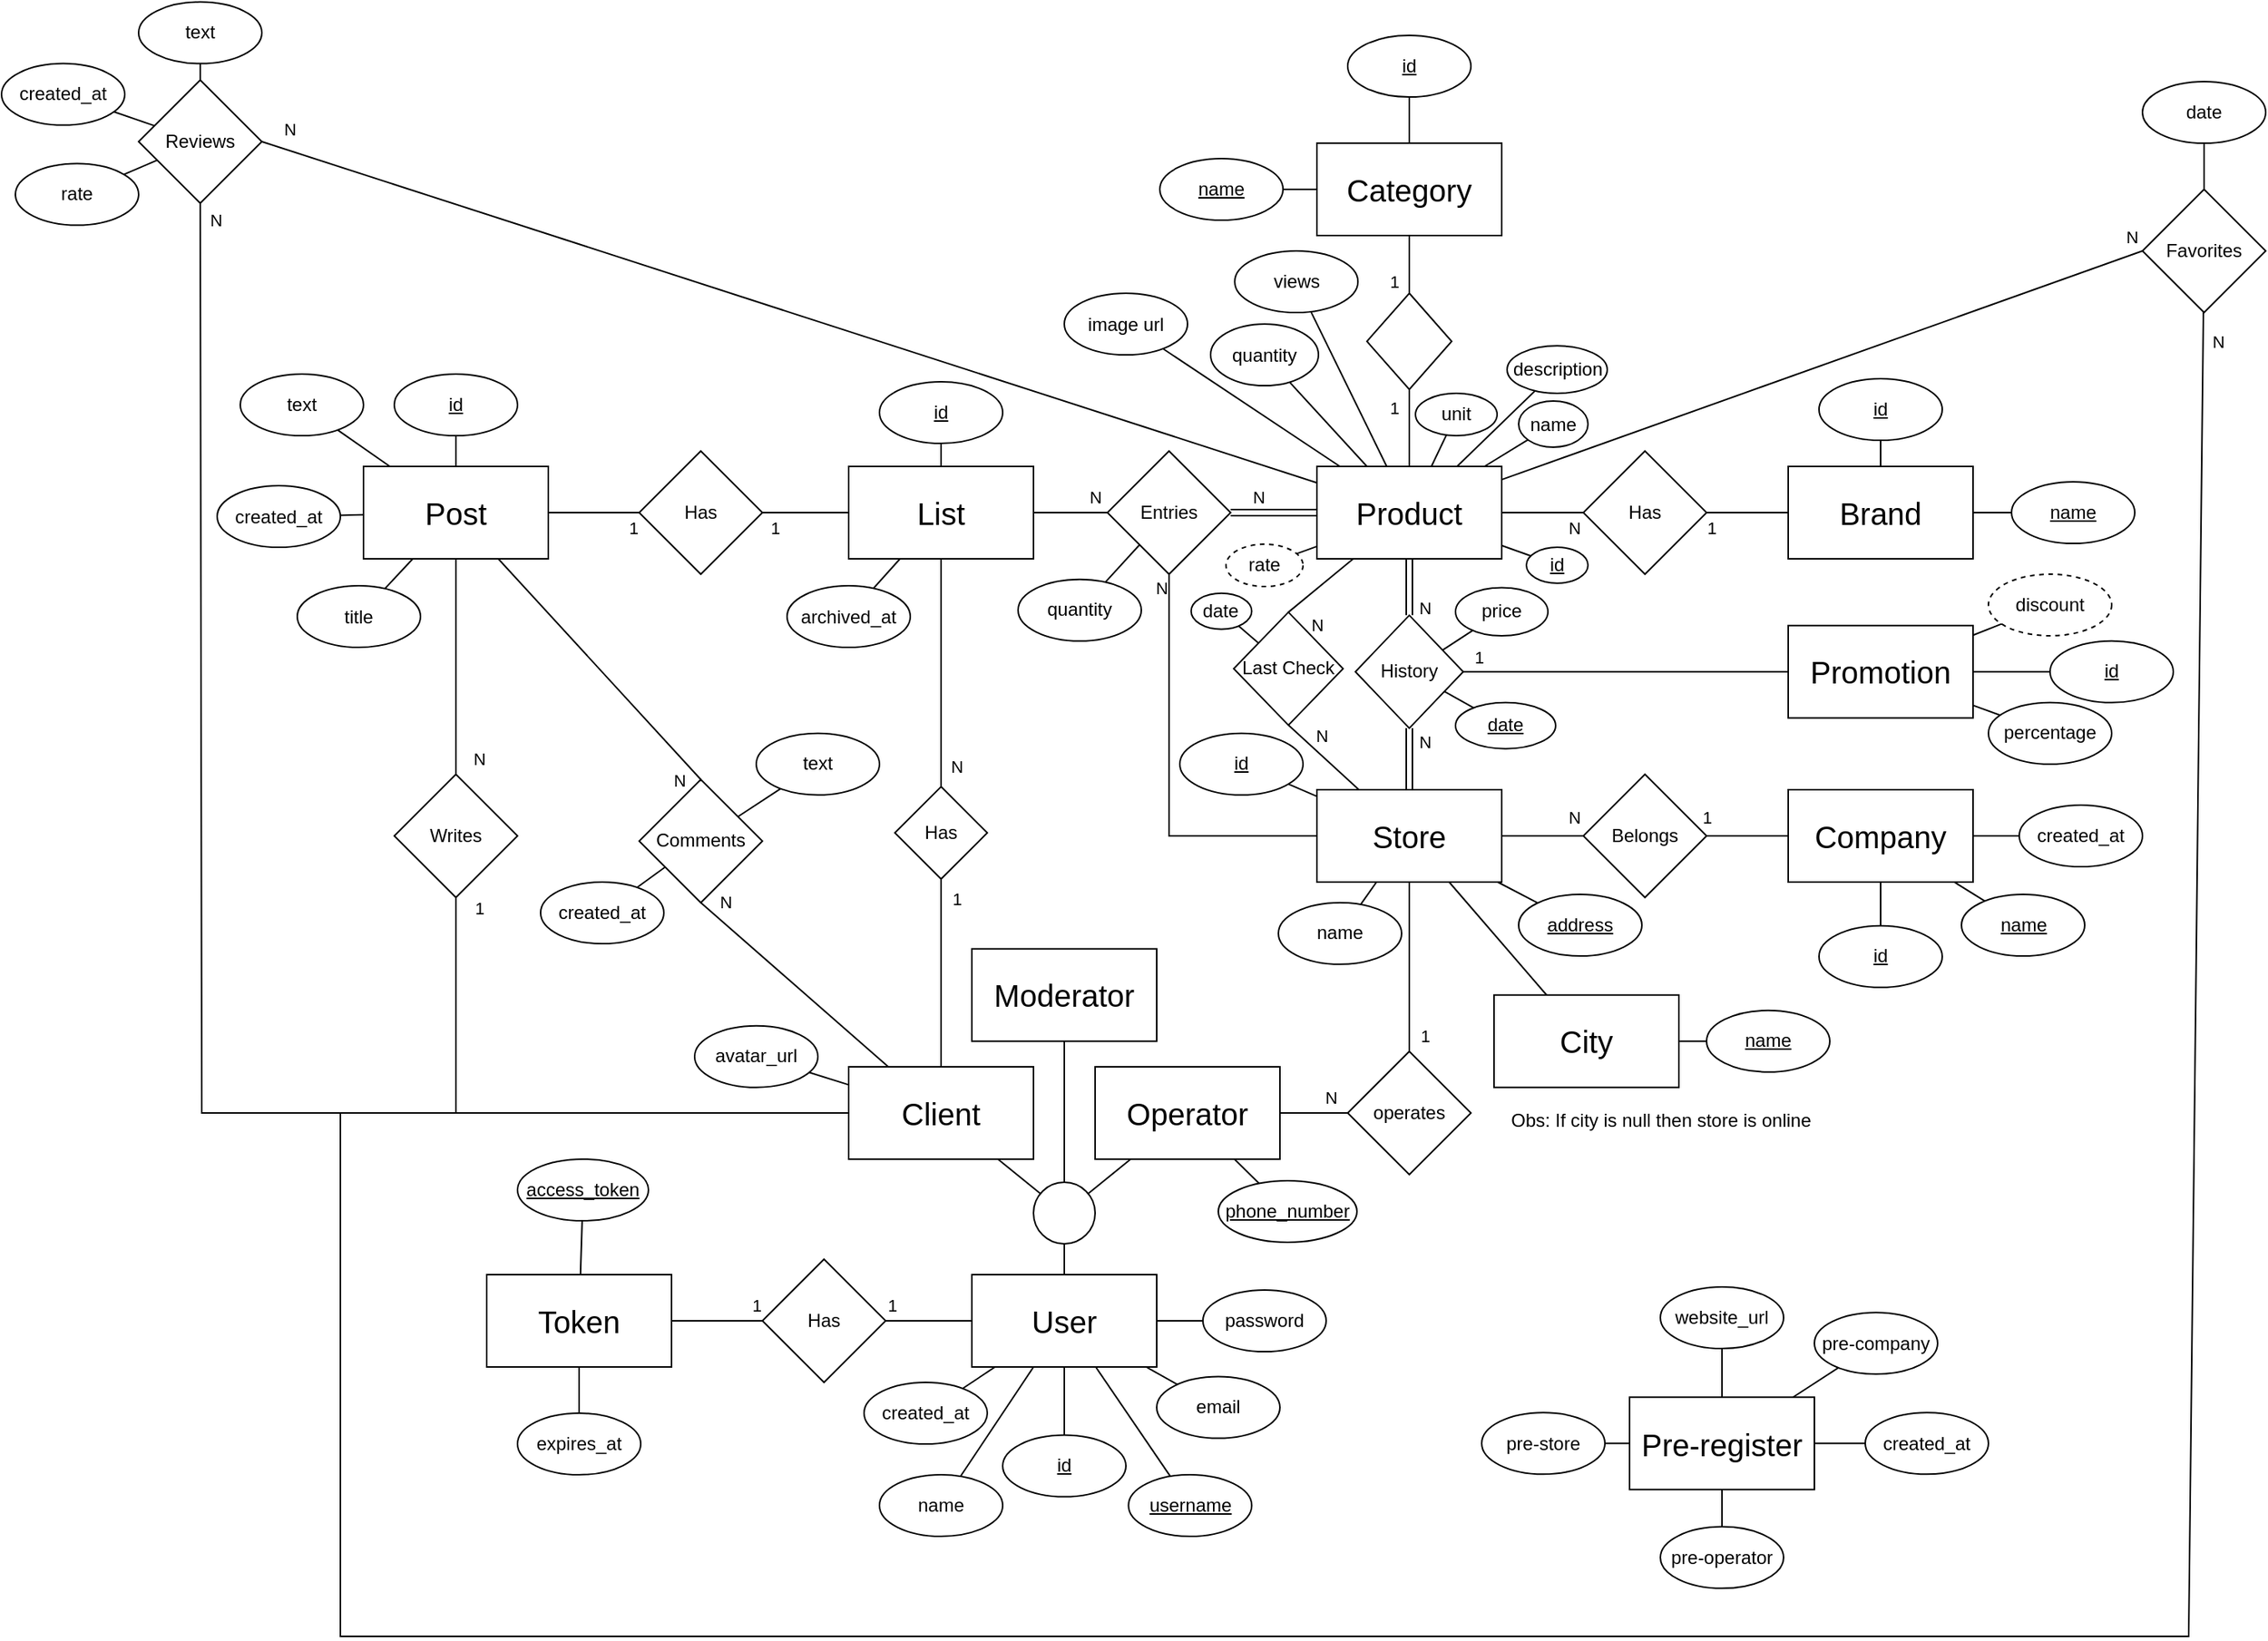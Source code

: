 <mxfile version="24.0.8" type="device">
  <diagram name="Página-1" id="526TE-2jP5vTqQstKqOC">
    <mxGraphModel dx="1877" dy="522" grid="1" gridSize="10" guides="1" tooltips="1" connect="1" arrows="1" fold="1" page="1" pageScale="1" pageWidth="827" pageHeight="1169" math="0" shadow="0">
      <root>
        <mxCell id="0" />
        <mxCell id="1" parent="0" />
        <mxCell id="-fhKCmuMDrOjXcrdq4xB-1" value="&lt;font style=&quot;font-size: 20px;&quot;&gt;Product&lt;/font&gt;" style="rounded=0;whiteSpace=wrap;html=1;" parent="1" vertex="1">
          <mxGeometry x="654" y="440" width="120" height="60" as="geometry" />
        </mxCell>
        <mxCell id="-fhKCmuMDrOjXcrdq4xB-2" value="&lt;u&gt;id&lt;/u&gt;" style="ellipse;whiteSpace=wrap;html=1;" parent="1" vertex="1">
          <mxGeometry x="790" y="492.52" width="40" height="23.31" as="geometry" />
        </mxCell>
        <mxCell id="-fhKCmuMDrOjXcrdq4xB-3" value="" style="endArrow=none;html=1;rounded=0;" parent="1" source="-fhKCmuMDrOjXcrdq4xB-1" target="-fhKCmuMDrOjXcrdq4xB-2" edge="1">
          <mxGeometry width="50" height="50" relative="1" as="geometry">
            <mxPoint x="747" y="490" as="sourcePoint" />
            <mxPoint x="797" y="440" as="targetPoint" />
          </mxGeometry>
        </mxCell>
        <mxCell id="-fhKCmuMDrOjXcrdq4xB-12" value="&lt;span style=&quot;font-size: 20px;&quot;&gt;Client&lt;/span&gt;" style="rounded=0;whiteSpace=wrap;html=1;" parent="1" vertex="1">
          <mxGeometry x="350" y="830" width="120" height="60" as="geometry" />
        </mxCell>
        <mxCell id="-fhKCmuMDrOjXcrdq4xB-13" value="&lt;u&gt;id&lt;/u&gt;" style="ellipse;whiteSpace=wrap;html=1;" parent="1" vertex="1">
          <mxGeometry x="450" y="1069.29" width="80" height="40" as="geometry" />
        </mxCell>
        <mxCell id="-fhKCmuMDrOjXcrdq4xB-14" value="" style="endArrow=none;html=1;rounded=0;" parent="1" source="-fhKCmuMDrOjXcrdq4xB-13" target="jjcyhBxNHtoWeeFB3hzC-1" edge="1">
          <mxGeometry width="50" height="50" relative="1" as="geometry">
            <mxPoint x="450" y="703.27" as="sourcePoint" />
            <mxPoint x="458.297" y="1143.27" as="targetPoint" />
          </mxGeometry>
        </mxCell>
        <mxCell id="-fhKCmuMDrOjXcrdq4xB-15" value="name" style="ellipse;whiteSpace=wrap;html=1;fontStyle=0" parent="1" vertex="1">
          <mxGeometry x="370" y="1095.0" width="80" height="40" as="geometry" />
        </mxCell>
        <mxCell id="-fhKCmuMDrOjXcrdq4xB-16" value="" style="endArrow=none;html=1;rounded=0;" parent="1" source="-fhKCmuMDrOjXcrdq4xB-15" target="jjcyhBxNHtoWeeFB3hzC-1" edge="1">
          <mxGeometry width="50" height="50" relative="1" as="geometry">
            <mxPoint x="149" y="916.36" as="sourcePoint" />
            <mxPoint x="280" y="1203.633" as="targetPoint" />
          </mxGeometry>
        </mxCell>
        <mxCell id="-fhKCmuMDrOjXcrdq4xB-17" value="password" style="ellipse;whiteSpace=wrap;html=1;" parent="1" vertex="1">
          <mxGeometry x="580" y="975" width="80" height="40" as="geometry" />
        </mxCell>
        <mxCell id="-fhKCmuMDrOjXcrdq4xB-18" value="" style="endArrow=none;html=1;rounded=0;" parent="1" source="-fhKCmuMDrOjXcrdq4xB-17" target="jjcyhBxNHtoWeeFB3hzC-1" edge="1">
          <mxGeometry width="50" height="50" relative="1" as="geometry">
            <mxPoint x="418" y="911" as="sourcePoint" />
            <mxPoint x="355" y="1086" as="targetPoint" />
          </mxGeometry>
        </mxCell>
        <mxCell id="-fhKCmuMDrOjXcrdq4xB-19" value="email" style="ellipse;whiteSpace=wrap;html=1;" parent="1" vertex="1">
          <mxGeometry x="550" y="1031.29" width="80" height="40" as="geometry" />
        </mxCell>
        <mxCell id="-fhKCmuMDrOjXcrdq4xB-20" value="" style="endArrow=none;html=1;rounded=0;" parent="1" source="jjcyhBxNHtoWeeFB3hzC-1" target="-fhKCmuMDrOjXcrdq4xB-19" edge="1">
          <mxGeometry width="50" height="50" relative="1" as="geometry">
            <mxPoint x="500" y="1145.997" as="sourcePoint" />
            <mxPoint x="520.402" y="1136.723" as="targetPoint" />
          </mxGeometry>
        </mxCell>
        <mxCell id="-fhKCmuMDrOjXcrdq4xB-21" value="" style="endArrow=none;html=1;rounded=0;" parent="1" source="-fhKCmuMDrOjXcrdq4xB-23" target="-fhKCmuMDrOjXcrdq4xB-12" edge="1">
          <mxGeometry width="50" height="50" relative="1" as="geometry">
            <mxPoint x="483.67" y="835" as="sourcePoint" />
            <mxPoint x="407.003" y="1135" as="targetPoint" />
          </mxGeometry>
        </mxCell>
        <mxCell id="-fhKCmuMDrOjXcrdq4xB-23" value="avatar_url" style="ellipse;whiteSpace=wrap;html=1;" parent="1" vertex="1">
          <mxGeometry x="250" y="803.37" width="80" height="40" as="geometry" />
        </mxCell>
        <mxCell id="-fhKCmuMDrOjXcrdq4xB-24" value="&lt;span style=&quot;font-size: 20px;&quot;&gt;List&lt;/span&gt;" style="rounded=0;whiteSpace=wrap;html=1;" parent="1" vertex="1">
          <mxGeometry x="350" y="440" width="120" height="60" as="geometry" />
        </mxCell>
        <mxCell id="-fhKCmuMDrOjXcrdq4xB-25" value="History" style="rhombus;whiteSpace=wrap;html=1;shadow=0;strokeColor=default;gradientColor=none;fillColor=default;fillStyle=auto;" parent="1" vertex="1">
          <mxGeometry x="679" y="536.68" width="70" height="73.37" as="geometry" />
        </mxCell>
        <mxCell id="-fhKCmuMDrOjXcrdq4xB-26" value="" style="endArrow=none;html=1;rounded=0;exitX=0.5;exitY=1;exitDx=0;exitDy=0;entryX=0.5;entryY=0;entryDx=0;entryDy=0;shape=link;" parent="1" source="-fhKCmuMDrOjXcrdq4xB-1" target="-fhKCmuMDrOjXcrdq4xB-25" edge="1">
          <mxGeometry width="50" height="50" relative="1" as="geometry">
            <mxPoint x="660" y="673.37" as="sourcePoint" />
            <mxPoint x="740" y="763.37" as="targetPoint" />
          </mxGeometry>
        </mxCell>
        <mxCell id="-fhKCmuMDrOjXcrdq4xB-29" value="N" style="edgeLabel;html=1;align=center;verticalAlign=middle;resizable=0;points=[];" parent="-fhKCmuMDrOjXcrdq4xB-26" vertex="1" connectable="0">
          <mxGeometry x="-0.317" y="-3" relative="1" as="geometry">
            <mxPoint x="13" y="19" as="offset" />
          </mxGeometry>
        </mxCell>
        <mxCell id="-fhKCmuMDrOjXcrdq4xB-32" value="1" style="endArrow=none;html=1;rounded=0;entryX=0.5;entryY=1;entryDx=0;entryDy=0;" parent="1" source="-fhKCmuMDrOjXcrdq4xB-12" target="-fhKCmuMDrOjXcrdq4xB-75" edge="1">
          <mxGeometry x="0.786" y="-10" width="50" height="50" relative="1" as="geometry">
            <mxPoint x="410" y="830" as="sourcePoint" />
            <mxPoint x="410" y="718.02" as="targetPoint" />
            <mxPoint as="offset" />
          </mxGeometry>
        </mxCell>
        <mxCell id="-fhKCmuMDrOjXcrdq4xB-34" value="" style="endArrow=none;html=1;rounded=0;strokeColor=default;exitX=0.5;exitY=0;exitDx=0;exitDy=0;entryX=0.5;entryY=1;entryDx=0;entryDy=0;" parent="1" source="-fhKCmuMDrOjXcrdq4xB-75" target="-fhKCmuMDrOjXcrdq4xB-24" edge="1">
          <mxGeometry width="50" height="50" relative="1" as="geometry">
            <mxPoint x="410" y="638.02" as="sourcePoint" />
            <mxPoint x="483" y="566.36" as="targetPoint" />
          </mxGeometry>
        </mxCell>
        <mxCell id="-fhKCmuMDrOjXcrdq4xB-35" value="N" style="edgeLabel;html=1;align=center;verticalAlign=middle;resizable=0;points=[];" parent="-fhKCmuMDrOjXcrdq4xB-34" vertex="1" connectable="0">
          <mxGeometry x="-0.017" y="-1" relative="1" as="geometry">
            <mxPoint x="9" y="60" as="offset" />
          </mxGeometry>
        </mxCell>
        <mxCell id="-fhKCmuMDrOjXcrdq4xB-36" value="Entries" style="rhombus;whiteSpace=wrap;html=1;" parent="1" vertex="1">
          <mxGeometry x="518" y="430" width="80" height="80" as="geometry" />
        </mxCell>
        <mxCell id="-fhKCmuMDrOjXcrdq4xB-41" value="" style="endArrow=none;html=1;rounded=0;shape=link;" parent="1" source="-fhKCmuMDrOjXcrdq4xB-1" target="-fhKCmuMDrOjXcrdq4xB-36" edge="1">
          <mxGeometry width="50" height="50" relative="1" as="geometry">
            <mxPoint x="480" y="250" as="sourcePoint" />
            <mxPoint x="520" y="250" as="targetPoint" />
          </mxGeometry>
        </mxCell>
        <mxCell id="-fhKCmuMDrOjXcrdq4xB-42" value="N" style="edgeLabel;html=1;align=center;verticalAlign=middle;resizable=0;points=[];" parent="-fhKCmuMDrOjXcrdq4xB-41" vertex="1" connectable="0">
          <mxGeometry x="-0.317" y="-3" relative="1" as="geometry">
            <mxPoint x="-19" y="-7" as="offset" />
          </mxGeometry>
        </mxCell>
        <mxCell id="-fhKCmuMDrOjXcrdq4xB-43" value="" style="endArrow=none;html=1;rounded=0;exitX=1;exitY=0.5;exitDx=0;exitDy=0;" parent="1" source="-fhKCmuMDrOjXcrdq4xB-24" target="-fhKCmuMDrOjXcrdq4xB-36" edge="1">
          <mxGeometry width="50" height="50" relative="1" as="geometry">
            <mxPoint x="410" y="440" as="sourcePoint" />
            <mxPoint x="420" y="330" as="targetPoint" />
          </mxGeometry>
        </mxCell>
        <mxCell id="-fhKCmuMDrOjXcrdq4xB-44" value="N" style="edgeLabel;html=1;align=center;verticalAlign=middle;resizable=0;points=[];" parent="-fhKCmuMDrOjXcrdq4xB-43" vertex="1" connectable="0">
          <mxGeometry x="-0.317" y="-3" relative="1" as="geometry">
            <mxPoint x="23" y="-13" as="offset" />
          </mxGeometry>
        </mxCell>
        <mxCell id="-fhKCmuMDrOjXcrdq4xB-47" value="&lt;font style=&quot;font-size: 20px;&quot;&gt;Store&lt;/font&gt;" style="rounded=0;whiteSpace=wrap;html=1;" parent="1" vertex="1">
          <mxGeometry x="654" y="650" width="120" height="60" as="geometry" />
        </mxCell>
        <mxCell id="-fhKCmuMDrOjXcrdq4xB-48" value="" style="endArrow=none;html=1;rounded=0;shape=link;entryX=0.5;entryY=1;entryDx=0;entryDy=0;exitX=0.5;exitY=0;exitDx=0;exitDy=0;" parent="1" source="-fhKCmuMDrOjXcrdq4xB-47" target="-fhKCmuMDrOjXcrdq4xB-25" edge="1">
          <mxGeometry width="50" height="50" relative="1" as="geometry">
            <mxPoint x="820" y="673.37" as="sourcePoint" />
            <mxPoint x="790" y="723.37" as="targetPoint" />
          </mxGeometry>
        </mxCell>
        <mxCell id="-fhKCmuMDrOjXcrdq4xB-49" value="N" style="edgeLabel;html=1;align=center;verticalAlign=middle;resizable=0;points=[];" parent="-fhKCmuMDrOjXcrdq4xB-48" vertex="1" connectable="0">
          <mxGeometry x="-0.017" y="-1" relative="1" as="geometry">
            <mxPoint x="9" y="-12" as="offset" />
          </mxGeometry>
        </mxCell>
        <mxCell id="-fhKCmuMDrOjXcrdq4xB-50" value="" style="endArrow=none;html=1;rounded=0;" parent="1" source="YiIuWlqVmYQCmq5VNe0C-8" target="-fhKCmuMDrOjXcrdq4xB-47" edge="1">
          <mxGeometry width="50" height="50" relative="1" as="geometry">
            <mxPoint x="619.994" y="678.377" as="sourcePoint" />
            <mxPoint x="670" y="743.37" as="targetPoint" />
          </mxGeometry>
        </mxCell>
        <mxCell id="-fhKCmuMDrOjXcrdq4xB-60" value="&lt;u&gt;id&lt;/u&gt;" style="ellipse;whiteSpace=wrap;html=1;" parent="1" vertex="1">
          <mxGeometry x="370" y="385" width="80" height="40" as="geometry" />
        </mxCell>
        <mxCell id="-fhKCmuMDrOjXcrdq4xB-61" value="" style="endArrow=none;html=1;rounded=0;" parent="1" source="-fhKCmuMDrOjXcrdq4xB-60" target="-fhKCmuMDrOjXcrdq4xB-24" edge="1">
          <mxGeometry width="50" height="50" relative="1" as="geometry">
            <mxPoint x="209" y="533" as="sourcePoint" />
            <mxPoint x="181" y="510" as="targetPoint" />
          </mxGeometry>
        </mxCell>
        <mxCell id="-fhKCmuMDrOjXcrdq4xB-75" value="Has" style="rhombus;whiteSpace=wrap;html=1;" parent="1" vertex="1">
          <mxGeometry x="380" y="648.02" width="60" height="60" as="geometry" />
        </mxCell>
        <mxCell id="-fhKCmuMDrOjXcrdq4xB-77" value="&lt;u&gt;date&lt;/u&gt;" style="ellipse;whiteSpace=wrap;html=1;" parent="1" vertex="1">
          <mxGeometry x="744" y="593.37" width="65" height="30" as="geometry" />
        </mxCell>
        <mxCell id="-fhKCmuMDrOjXcrdq4xB-78" value="" style="endArrow=none;html=1;rounded=0;" parent="1" source="-fhKCmuMDrOjXcrdq4xB-77" target="-fhKCmuMDrOjXcrdq4xB-25" edge="1">
          <mxGeometry width="50" height="50" relative="1" as="geometry">
            <mxPoint x="720" y="543.37" as="sourcePoint" />
            <mxPoint x="727" y="583.37" as="targetPoint" />
          </mxGeometry>
        </mxCell>
        <mxCell id="-fhKCmuMDrOjXcrdq4xB-79" value="" style="endArrow=none;html=1;rounded=0;" parent="1" source="-fhKCmuMDrOjXcrdq4xB-80" target="-fhKCmuMDrOjXcrdq4xB-25" edge="1">
          <mxGeometry width="50" height="50" relative="1" as="geometry">
            <mxPoint x="550" y="877.37" as="sourcePoint" />
            <mxPoint x="744" y="743.37" as="targetPoint" />
          </mxGeometry>
        </mxCell>
        <mxCell id="-fhKCmuMDrOjXcrdq4xB-80" value="price" style="ellipse;whiteSpace=wrap;html=1;" parent="1" vertex="1">
          <mxGeometry x="744" y="518.74" width="60" height="31.26" as="geometry" />
        </mxCell>
        <mxCell id="pdK5dS0LOdlDphh9CW6W-5" value="&lt;span&gt;username&lt;/span&gt;" style="ellipse;whiteSpace=wrap;html=1;fontStyle=4" parent="1" vertex="1">
          <mxGeometry x="531.68" y="1095" width="80" height="40" as="geometry" />
        </mxCell>
        <mxCell id="pdK5dS0LOdlDphh9CW6W-6" value="" style="endArrow=none;html=1;rounded=0;" parent="1" source="pdK5dS0LOdlDphh9CW6W-5" target="jjcyhBxNHtoWeeFB3hzC-1" edge="1">
          <mxGeometry width="50" height="50" relative="1" as="geometry">
            <mxPoint x="463" y="732.36" as="sourcePoint" />
            <mxPoint x="270" y="1106" as="targetPoint" />
          </mxGeometry>
        </mxCell>
        <mxCell id="pdK5dS0LOdlDphh9CW6W-9" value="description" style="ellipse;whiteSpace=wrap;html=1;" parent="1" vertex="1">
          <mxGeometry x="777.5" y="361.65" width="65" height="30.85" as="geometry" />
        </mxCell>
        <mxCell id="pdK5dS0LOdlDphh9CW6W-10" value="" style="endArrow=none;html=1;rounded=0;" parent="1" source="pdK5dS0LOdlDphh9CW6W-9" target="-fhKCmuMDrOjXcrdq4xB-1" edge="1">
          <mxGeometry width="50" height="50" relative="1" as="geometry">
            <mxPoint x="787" y="450" as="sourcePoint" />
            <mxPoint x="787" y="410" as="targetPoint" />
          </mxGeometry>
        </mxCell>
        <mxCell id="pdK5dS0LOdlDphh9CW6W-15" value="unit" style="ellipse;whiteSpace=wrap;html=1;" parent="1" vertex="1">
          <mxGeometry x="718" y="392.5" width="53" height="27.5" as="geometry" />
        </mxCell>
        <mxCell id="pdK5dS0LOdlDphh9CW6W-16" value="" style="endArrow=none;html=1;rounded=0;" parent="1" source="-fhKCmuMDrOjXcrdq4xB-1" target="pdK5dS0LOdlDphh9CW6W-15" edge="1">
          <mxGeometry width="50" height="50" relative="1" as="geometry">
            <mxPoint x="787" y="450" as="sourcePoint" />
            <mxPoint x="787" y="410" as="targetPoint" />
          </mxGeometry>
        </mxCell>
        <mxCell id="pdK5dS0LOdlDphh9CW6W-17" value="image url" style="ellipse;whiteSpace=wrap;html=1;" parent="1" vertex="1">
          <mxGeometry x="490" y="327.5" width="80" height="40" as="geometry" />
        </mxCell>
        <mxCell id="pdK5dS0LOdlDphh9CW6W-18" value="" style="endArrow=none;html=1;rounded=0;" parent="1" source="-fhKCmuMDrOjXcrdq4xB-1" target="pdK5dS0LOdlDphh9CW6W-17" edge="1">
          <mxGeometry width="50" height="50" relative="1" as="geometry">
            <mxPoint x="757" y="450" as="sourcePoint" />
            <mxPoint x="725" y="418" as="targetPoint" />
          </mxGeometry>
        </mxCell>
        <mxCell id="pdK5dS0LOdlDphh9CW6W-19" value="Has" style="rhombus;whiteSpace=wrap;html=1;" parent="1" vertex="1">
          <mxGeometry x="294" y="955" width="80" height="80" as="geometry" />
        </mxCell>
        <mxCell id="pdK5dS0LOdlDphh9CW6W-20" value="" style="endArrow=none;html=1;rounded=0;" parent="1" source="pdK5dS0LOdlDphh9CW6W-19" target="jjcyhBxNHtoWeeFB3hzC-1" edge="1">
          <mxGeometry width="50" height="50" relative="1" as="geometry">
            <mxPoint x="684" y="765" as="sourcePoint" />
            <mxPoint x="420" y="995" as="targetPoint" />
          </mxGeometry>
        </mxCell>
        <mxCell id="pdK5dS0LOdlDphh9CW6W-21" value="1" style="edgeLabel;html=1;align=center;verticalAlign=middle;resizable=0;points=[];" parent="pdK5dS0LOdlDphh9CW6W-20" vertex="1" connectable="0">
          <mxGeometry x="-0.317" y="-3" relative="1" as="geometry">
            <mxPoint x="-15" y="-13" as="offset" />
          </mxGeometry>
        </mxCell>
        <mxCell id="pdK5dS0LOdlDphh9CW6W-22" value="" style="endArrow=none;html=1;rounded=0;" parent="1" source="pdK5dS0LOdlDphh9CW6W-24" target="pdK5dS0LOdlDphh9CW6W-19" edge="1">
          <mxGeometry width="50" height="50" relative="1" as="geometry">
            <mxPoint x="294" y="255" as="sourcePoint" />
            <mxPoint x="304" y="405" as="targetPoint" />
          </mxGeometry>
        </mxCell>
        <mxCell id="pdK5dS0LOdlDphh9CW6W-23" value="1" style="edgeLabel;html=1;align=center;verticalAlign=middle;resizable=0;points=[];" parent="pdK5dS0LOdlDphh9CW6W-22" vertex="1" connectable="0">
          <mxGeometry x="-0.317" y="-3" relative="1" as="geometry">
            <mxPoint x="35" y="-13" as="offset" />
          </mxGeometry>
        </mxCell>
        <mxCell id="pdK5dS0LOdlDphh9CW6W-24" value="&lt;span style=&quot;font-size: 20px;&quot;&gt;Token&lt;/span&gt;" style="rounded=0;whiteSpace=wrap;html=1;" parent="1" vertex="1">
          <mxGeometry x="115" y="965" width="120" height="60" as="geometry" />
        </mxCell>
        <mxCell id="pdK5dS0LOdlDphh9CW6W-28" value="expires_at" style="ellipse;whiteSpace=wrap;html=1;" parent="1" vertex="1">
          <mxGeometry x="135" y="1055" width="80" height="40" as="geometry" />
        </mxCell>
        <mxCell id="pdK5dS0LOdlDphh9CW6W-29" value="" style="endArrow=none;html=1;rounded=0;" parent="1" source="pdK5dS0LOdlDphh9CW6W-24" target="pdK5dS0LOdlDphh9CW6W-28" edge="1">
          <mxGeometry width="50" height="50" relative="1" as="geometry">
            <mxPoint x="244" y="255" as="sourcePoint" />
            <mxPoint x="210" y="255" as="targetPoint" />
          </mxGeometry>
        </mxCell>
        <mxCell id="pdK5dS0LOdlDphh9CW6W-32" value="&lt;u&gt;access_token&lt;/u&gt;" style="ellipse;whiteSpace=wrap;html=1;" parent="1" vertex="1">
          <mxGeometry x="135" y="890" width="85" height="40" as="geometry" />
        </mxCell>
        <mxCell id="pdK5dS0LOdlDphh9CW6W-33" value="" style="endArrow=none;html=1;rounded=0;" parent="1" source="pdK5dS0LOdlDphh9CW6W-32" target="pdK5dS0LOdlDphh9CW6W-24" edge="1">
          <mxGeometry width="50" height="50" relative="1" as="geometry">
            <mxPoint x="175" y="935" as="sourcePoint" />
            <mxPoint x="304" y="195" as="targetPoint" />
          </mxGeometry>
        </mxCell>
        <mxCell id="pdK5dS0LOdlDphh9CW6W-34" value="created_at" style="ellipse;whiteSpace=wrap;html=1;" parent="1" vertex="1">
          <mxGeometry x="360" y="1035" width="80" height="40" as="geometry" />
        </mxCell>
        <mxCell id="pdK5dS0LOdlDphh9CW6W-35" value="" style="endArrow=none;html=1;rounded=0;" parent="1" source="pdK5dS0LOdlDphh9CW6W-34" target="jjcyhBxNHtoWeeFB3hzC-1" edge="1">
          <mxGeometry width="50" height="50" relative="1" as="geometry">
            <mxPoint x="420" y="605" as="sourcePoint" />
            <mxPoint x="450" y="1075" as="targetPoint" />
          </mxGeometry>
        </mxCell>
        <mxCell id="pdK5dS0LOdlDphh9CW6W-48" value="&lt;font style=&quot;font-size: 20px;&quot;&gt;Promotion&lt;/font&gt;" style="rounded=0;whiteSpace=wrap;html=1;" parent="1" vertex="1">
          <mxGeometry x="960" y="543.37" width="120" height="60" as="geometry" />
        </mxCell>
        <mxCell id="pdK5dS0LOdlDphh9CW6W-49" value="" style="endArrow=none;html=1;rounded=0;entryX=0;entryY=0.5;entryDx=0;entryDy=0;exitX=1;exitY=0.5;exitDx=0;exitDy=0;" parent="1" source="-fhKCmuMDrOjXcrdq4xB-25" target="pdK5dS0LOdlDphh9CW6W-48" edge="1">
          <mxGeometry width="50" height="50" relative="1" as="geometry">
            <mxPoint x="757" y="576.63" as="sourcePoint" />
            <mxPoint x="687" y="586.63" as="targetPoint" />
          </mxGeometry>
        </mxCell>
        <mxCell id="pdK5dS0LOdlDphh9CW6W-50" value="1" style="edgeLabel;html=1;align=center;verticalAlign=middle;resizable=0;points=[];" parent="pdK5dS0LOdlDphh9CW6W-49" vertex="1" connectable="0">
          <mxGeometry x="0.242" y="-2" relative="1" as="geometry">
            <mxPoint x="-121" y="-12" as="offset" />
          </mxGeometry>
        </mxCell>
        <mxCell id="pdK5dS0LOdlDphh9CW6W-55" value="&lt;u&gt;id&lt;/u&gt;" style="ellipse;whiteSpace=wrap;html=1;" parent="1" vertex="1">
          <mxGeometry x="565" y="613.37" width="80" height="40" as="geometry" />
        </mxCell>
        <mxCell id="pdK5dS0LOdlDphh9CW6W-57" value="" style="endArrow=none;html=1;rounded=0;" parent="1" source="-fhKCmuMDrOjXcrdq4xB-47" target="pdK5dS0LOdlDphh9CW6W-55" edge="1">
          <mxGeometry width="50" height="50" relative="1" as="geometry">
            <mxPoint x="780" y="690" as="sourcePoint" />
            <mxPoint x="820" y="690" as="targetPoint" />
          </mxGeometry>
        </mxCell>
        <mxCell id="pdK5dS0LOdlDphh9CW6W-58" value="percentage" style="ellipse;whiteSpace=wrap;html=1;" parent="1" vertex="1">
          <mxGeometry x="1090" y="593.37" width="80" height="40" as="geometry" />
        </mxCell>
        <mxCell id="pdK5dS0LOdlDphh9CW6W-59" value="" style="endArrow=none;html=1;rounded=0;" parent="1" source="pdK5dS0LOdlDphh9CW6W-48" target="pdK5dS0LOdlDphh9CW6W-58" edge="1">
          <mxGeometry width="50" height="50" relative="1" as="geometry">
            <mxPoint x="1030" y="556.63" as="sourcePoint" />
            <mxPoint x="1030" y="516.63" as="targetPoint" />
          </mxGeometry>
        </mxCell>
        <mxCell id="5_vpQat-3BluKUmq6hPM-4" value="" style="rhombus;whiteSpace=wrap;html=1;" parent="1" vertex="1">
          <mxGeometry x="686.5" y="327.5" width="55" height="62.5" as="geometry" />
        </mxCell>
        <mxCell id="5_vpQat-3BluKUmq6hPM-5" value="" style="endArrow=none;html=1;rounded=0;entryX=0.5;entryY=1;entryDx=0;entryDy=0;exitX=0.5;exitY=0;exitDx=0;exitDy=0;" parent="1" source="-fhKCmuMDrOjXcrdq4xB-1" target="5_vpQat-3BluKUmq6hPM-4" edge="1">
          <mxGeometry width="50" height="50" relative="1" as="geometry">
            <mxPoint x="600" y="540" as="sourcePoint" />
            <mxPoint x="650" y="490" as="targetPoint" />
          </mxGeometry>
        </mxCell>
        <mxCell id="5_vpQat-3BluKUmq6hPM-7" value="1" style="edgeLabel;html=1;align=center;verticalAlign=middle;resizable=0;points=[];" parent="5_vpQat-3BluKUmq6hPM-5" vertex="1" connectable="0">
          <mxGeometry x="-0.057" y="-2" relative="1" as="geometry">
            <mxPoint x="-12" y="-15" as="offset" />
          </mxGeometry>
        </mxCell>
        <mxCell id="5_vpQat-3BluKUmq6hPM-8" value="&lt;span style=&quot;font-size: 20px;&quot;&gt;Category&lt;/span&gt;" style="rounded=0;whiteSpace=wrap;html=1;" parent="1" vertex="1">
          <mxGeometry x="654" y="230" width="120" height="60" as="geometry" />
        </mxCell>
        <mxCell id="5_vpQat-3BluKUmq6hPM-9" value="" style="endArrow=none;html=1;rounded=0;entryX=0.5;entryY=1;entryDx=0;entryDy=0;exitX=0.5;exitY=0;exitDx=0;exitDy=0;" parent="1" source="5_vpQat-3BluKUmq6hPM-4" target="5_vpQat-3BluKUmq6hPM-8" edge="1">
          <mxGeometry width="50" height="50" relative="1" as="geometry">
            <mxPoint x="720" y="450" as="sourcePoint" />
            <mxPoint x="720" y="370" as="targetPoint" />
          </mxGeometry>
        </mxCell>
        <mxCell id="5_vpQat-3BluKUmq6hPM-10" value="1" style="edgeLabel;html=1;align=center;verticalAlign=middle;resizable=0;points=[];" parent="5_vpQat-3BluKUmq6hPM-9" vertex="1" connectable="0">
          <mxGeometry x="-0.057" y="-2" relative="1" as="geometry">
            <mxPoint x="-12" y="10" as="offset" />
          </mxGeometry>
        </mxCell>
        <mxCell id="5_vpQat-3BluKUmq6hPM-11" value="&lt;span&gt;name&lt;/span&gt;" style="ellipse;whiteSpace=wrap;html=1;fontStyle=4" parent="1" vertex="1">
          <mxGeometry x="552.01" y="240" width="80" height="40" as="geometry" />
        </mxCell>
        <mxCell id="5_vpQat-3BluKUmq6hPM-12" value="" style="endArrow=none;html=1;rounded=0;" parent="1" source="5_vpQat-3BluKUmq6hPM-8" target="5_vpQat-3BluKUmq6hPM-11" edge="1">
          <mxGeometry width="50" height="50" relative="1" as="geometry">
            <mxPoint x="749" y="450" as="sourcePoint" />
            <mxPoint x="782" y="415" as="targetPoint" />
          </mxGeometry>
        </mxCell>
        <mxCell id="5_vpQat-3BluKUmq6hPM-15" value="discount" style="ellipse;whiteSpace=wrap;html=1;dashed=1;labelBackgroundColor=none;" parent="1" vertex="1">
          <mxGeometry x="1090" y="510" width="80" height="40" as="geometry" />
        </mxCell>
        <mxCell id="5_vpQat-3BluKUmq6hPM-16" value="" style="endArrow=none;html=1;rounded=0;" parent="1" source="pdK5dS0LOdlDphh9CW6W-48" target="5_vpQat-3BluKUmq6hPM-15" edge="1">
          <mxGeometry width="50" height="50" relative="1" as="geometry">
            <mxPoint x="1060" y="556.63" as="sourcePoint" />
            <mxPoint x="1089" y="533.63" as="targetPoint" />
          </mxGeometry>
        </mxCell>
        <mxCell id="5_vpQat-3BluKUmq6hPM-17" value="&lt;u&gt;id&lt;/u&gt;" style="ellipse;whiteSpace=wrap;html=1;" parent="1" vertex="1">
          <mxGeometry x="674" y="160" width="80" height="40" as="geometry" />
        </mxCell>
        <mxCell id="5_vpQat-3BluKUmq6hPM-26" value="" style="endArrow=none;html=1;rounded=0;" parent="1" source="5_vpQat-3BluKUmq6hPM-8" target="5_vpQat-3BluKUmq6hPM-17" edge="1">
          <mxGeometry width="50" height="50" relative="1" as="geometry">
            <mxPoint x="660" y="270" as="sourcePoint" />
            <mxPoint x="630" y="270" as="targetPoint" />
          </mxGeometry>
        </mxCell>
        <mxCell id="5_vpQat-3BluKUmq6hPM-82" value="&lt;span style=&quot;font-size: 20px;&quot;&gt;Brand&lt;/span&gt;" style="rounded=0;whiteSpace=wrap;html=1;" parent="1" vertex="1">
          <mxGeometry x="960" y="440" width="120" height="60" as="geometry" />
        </mxCell>
        <mxCell id="5_vpQat-3BluKUmq6hPM-83" value="&lt;u&gt;id&lt;/u&gt;" style="ellipse;whiteSpace=wrap;html=1;" parent="1" vertex="1">
          <mxGeometry x="980" y="383" width="80" height="40" as="geometry" />
        </mxCell>
        <mxCell id="5_vpQat-3BluKUmq6hPM-84" value="" style="endArrow=none;html=1;rounded=0;" parent="1" source="5_vpQat-3BluKUmq6hPM-82" target="5_vpQat-3BluKUmq6hPM-83" edge="1">
          <mxGeometry width="50" height="50" relative="1" as="geometry">
            <mxPoint x="720" y="240" as="sourcePoint" />
            <mxPoint x="720" y="210" as="targetPoint" />
          </mxGeometry>
        </mxCell>
        <mxCell id="5_vpQat-3BluKUmq6hPM-85" value="&lt;span&gt;name&lt;/span&gt;" style="ellipse;whiteSpace=wrap;html=1;fontStyle=4" parent="1" vertex="1">
          <mxGeometry x="1105" y="450" width="80" height="40" as="geometry" />
        </mxCell>
        <mxCell id="5_vpQat-3BluKUmq6hPM-86" value="" style="endArrow=none;html=1;rounded=0;" parent="1" source="5_vpQat-3BluKUmq6hPM-85" target="5_vpQat-3BluKUmq6hPM-82" edge="1">
          <mxGeometry width="50" height="50" relative="1" as="geometry">
            <mxPoint x="660" y="270" as="sourcePoint" />
            <mxPoint x="630" y="270" as="targetPoint" />
          </mxGeometry>
        </mxCell>
        <mxCell id="5_vpQat-3BluKUmq6hPM-87" value="Has" style="rhombus;whiteSpace=wrap;html=1;" parent="1" vertex="1">
          <mxGeometry x="827" y="430" width="80" height="80" as="geometry" />
        </mxCell>
        <mxCell id="5_vpQat-3BluKUmq6hPM-88" value="1" style="endArrow=none;html=1;rounded=0;entryX=1;entryY=0.5;entryDx=0;entryDy=0;" parent="1" source="5_vpQat-3BluKUmq6hPM-82" target="5_vpQat-3BluKUmq6hPM-87" edge="1">
          <mxGeometry x="0.887" y="10" width="50" height="50" relative="1" as="geometry">
            <mxPoint x="570" y="410" as="sourcePoint" />
            <mxPoint x="620" y="360" as="targetPoint" />
            <mxPoint as="offset" />
          </mxGeometry>
        </mxCell>
        <mxCell id="5_vpQat-3BluKUmq6hPM-89" value="N" style="endArrow=none;html=1;rounded=0;entryX=0;entryY=0.5;entryDx=0;entryDy=0;" parent="1" source="-fhKCmuMDrOjXcrdq4xB-1" target="5_vpQat-3BluKUmq6hPM-87" edge="1">
          <mxGeometry x="0.754" y="-10" width="50" height="50" relative="1" as="geometry">
            <mxPoint x="453" y="300" as="sourcePoint" />
            <mxPoint x="530" y="380" as="targetPoint" />
            <mxPoint as="offset" />
          </mxGeometry>
        </mxCell>
        <mxCell id="5_vpQat-3BluKUmq6hPM-91" value="quantity" style="ellipse;whiteSpace=wrap;html=1;" parent="1" vertex="1">
          <mxGeometry x="585" y="347.5" width="70" height="40" as="geometry" />
        </mxCell>
        <mxCell id="5_vpQat-3BluKUmq6hPM-92" value="" style="endArrow=none;html=1;rounded=0;" parent="1" source="-fhKCmuMDrOjXcrdq4xB-1" target="5_vpQat-3BluKUmq6hPM-91" edge="1">
          <mxGeometry width="50" height="50" relative="1" as="geometry">
            <mxPoint x="780" y="457" as="sourcePoint" />
            <mxPoint x="798" y="450" as="targetPoint" />
          </mxGeometry>
        </mxCell>
        <mxCell id="RC9hor7PcypzpRkeTnEh-1" value="&lt;span style=&quot;font-size: 20px;&quot;&gt;Company&lt;/span&gt;" style="rounded=0;whiteSpace=wrap;html=1;" parent="1" vertex="1">
          <mxGeometry x="960" y="650" width="120" height="60" as="geometry" />
        </mxCell>
        <mxCell id="RC9hor7PcypzpRkeTnEh-3" value="Belongs" style="rhombus;whiteSpace=wrap;html=1;" parent="1" vertex="1">
          <mxGeometry x="827" y="640" width="80" height="80" as="geometry" />
        </mxCell>
        <mxCell id="RC9hor7PcypzpRkeTnEh-4" value="" style="endArrow=none;html=1;rounded=0;entryX=0;entryY=0.5;entryDx=0;entryDy=0;exitX=1;exitY=0.5;exitDx=0;exitDy=0;" parent="1" source="-fhKCmuMDrOjXcrdq4xB-47" target="RC9hor7PcypzpRkeTnEh-3" edge="1">
          <mxGeometry width="50" height="50" relative="1" as="geometry">
            <mxPoint x="750" y="660" as="sourcePoint" />
            <mxPoint x="800" y="610" as="targetPoint" />
          </mxGeometry>
        </mxCell>
        <mxCell id="RC9hor7PcypzpRkeTnEh-7" value="N" style="edgeLabel;html=1;align=center;verticalAlign=middle;resizable=0;points=[];" parent="RC9hor7PcypzpRkeTnEh-4" vertex="1" connectable="0">
          <mxGeometry x="0.546" relative="1" as="geometry">
            <mxPoint x="6" y="-12" as="offset" />
          </mxGeometry>
        </mxCell>
        <mxCell id="RC9hor7PcypzpRkeTnEh-5" value="" style="endArrow=none;html=1;rounded=0;entryX=0;entryY=0.5;entryDx=0;entryDy=0;exitX=1;exitY=0.5;exitDx=0;exitDy=0;" parent="1" source="RC9hor7PcypzpRkeTnEh-3" target="RC9hor7PcypzpRkeTnEh-1" edge="1">
          <mxGeometry width="50" height="50" relative="1" as="geometry">
            <mxPoint x="780" y="690" as="sourcePoint" />
            <mxPoint x="837" y="690" as="targetPoint" />
          </mxGeometry>
        </mxCell>
        <mxCell id="RC9hor7PcypzpRkeTnEh-6" value="1" style="edgeLabel;html=1;align=center;verticalAlign=middle;resizable=0;points=[];" parent="RC9hor7PcypzpRkeTnEh-5" vertex="1" connectable="0">
          <mxGeometry x="-0.274" y="1" relative="1" as="geometry">
            <mxPoint x="-19" y="-11" as="offset" />
          </mxGeometry>
        </mxCell>
        <mxCell id="RC9hor7PcypzpRkeTnEh-8" value="" style="endArrow=none;html=1;rounded=0;" parent="1" source="RC9hor7PcypzpRkeTnEh-9" target="RC9hor7PcypzpRkeTnEh-1" edge="1">
          <mxGeometry width="50" height="50" relative="1" as="geometry">
            <mxPoint x="662" y="733" as="sourcePoint" />
            <mxPoint x="810" y="700" as="targetPoint" />
          </mxGeometry>
        </mxCell>
        <mxCell id="RC9hor7PcypzpRkeTnEh-9" value="&lt;span&gt;name&lt;/span&gt;" style="ellipse;whiteSpace=wrap;html=1;fontStyle=4" parent="1" vertex="1">
          <mxGeometry x="1072.5" y="718.02" width="80" height="40" as="geometry" />
        </mxCell>
        <mxCell id="RC9hor7PcypzpRkeTnEh-10" value="" style="endArrow=none;html=1;rounded=0;" parent="1" source="uhPVzCZB9W1aO7es8jkz-5" target="-fhKCmuMDrOjXcrdq4xB-47" edge="1">
          <mxGeometry width="50" height="50" relative="1" as="geometry">
            <mxPoint x="871.94" y="777.782" as="sourcePoint" />
            <mxPoint x="930.0" y="834.673" as="targetPoint" />
          </mxGeometry>
        </mxCell>
        <mxCell id="RC9hor7PcypzpRkeTnEh-17" value="" style="endArrow=none;html=1;rounded=0;exitX=0.5;exitY=1;exitDx=0;exitDy=0;" parent="1" source="RC9hor7PcypzpRkeTnEh-18" edge="1">
          <mxGeometry width="50" height="50" relative="1" as="geometry">
            <mxPoint x="260" y="860" as="sourcePoint" />
            <mxPoint x="350" y="860" as="targetPoint" />
            <Array as="points">
              <mxPoint x="-70" y="860" />
            </Array>
          </mxGeometry>
        </mxCell>
        <mxCell id="RC9hor7PcypzpRkeTnEh-21" value="N" style="edgeLabel;html=1;align=center;verticalAlign=middle;resizable=0;points=[];" parent="RC9hor7PcypzpRkeTnEh-17" vertex="1" connectable="0">
          <mxGeometry x="-0.84" y="3" relative="1" as="geometry">
            <mxPoint x="7" y="-70" as="offset" />
          </mxGeometry>
        </mxCell>
        <mxCell id="RC9hor7PcypzpRkeTnEh-18" value="Reviews" style="rhombus;whiteSpace=wrap;html=1;" parent="1" vertex="1">
          <mxGeometry x="-111" y="189.0" width="80" height="80" as="geometry" />
        </mxCell>
        <mxCell id="RC9hor7PcypzpRkeTnEh-19" value="" style="endArrow=none;html=1;rounded=0;exitX=1;exitY=0.5;exitDx=0;exitDy=0;" parent="1" source="RC9hor7PcypzpRkeTnEh-18" target="-fhKCmuMDrOjXcrdq4xB-1" edge="1">
          <mxGeometry width="50" height="50" relative="1" as="geometry">
            <mxPoint x="290" y="570" as="sourcePoint" />
            <mxPoint x="350" y="260" as="targetPoint" />
            <Array as="points" />
          </mxGeometry>
        </mxCell>
        <mxCell id="RC9hor7PcypzpRkeTnEh-20" value="N" style="edgeLabel;html=1;align=center;verticalAlign=middle;resizable=0;points=[];" parent="RC9hor7PcypzpRkeTnEh-19" vertex="1" connectable="0">
          <mxGeometry x="-0.931" y="-2" relative="1" as="geometry">
            <mxPoint x="-5" y="-18" as="offset" />
          </mxGeometry>
        </mxCell>
        <mxCell id="RC9hor7PcypzpRkeTnEh-22" value="" style="endArrow=none;html=1;rounded=0;" parent="1" source="RC9hor7PcypzpRkeTnEh-18" target="RC9hor7PcypzpRkeTnEh-24" edge="1">
          <mxGeometry width="50" height="50" relative="1" as="geometry">
            <mxPoint x="29" y="373.29" as="sourcePoint" />
            <mxPoint x="29" y="313.29" as="targetPoint" />
          </mxGeometry>
        </mxCell>
        <mxCell id="RC9hor7PcypzpRkeTnEh-24" value="created_at" style="ellipse;whiteSpace=wrap;html=1;" parent="1" vertex="1">
          <mxGeometry x="-200" y="178.29" width="80" height="40" as="geometry" />
        </mxCell>
        <mxCell id="RC9hor7PcypzpRkeTnEh-28" value="rate" style="ellipse;whiteSpace=wrap;html=1;" parent="1" vertex="1">
          <mxGeometry x="-191" y="243.29" width="80" height="40" as="geometry" />
        </mxCell>
        <mxCell id="RC9hor7PcypzpRkeTnEh-29" value="" style="endArrow=none;html=1;rounded=0;" parent="1" source="RC9hor7PcypzpRkeTnEh-18" target="RC9hor7PcypzpRkeTnEh-28" edge="1">
          <mxGeometry width="50" height="50" relative="1" as="geometry">
            <mxPoint x="-28.143" y="436.66" as="sourcePoint" />
            <mxPoint x="-61" y="406.66" as="targetPoint" />
          </mxGeometry>
        </mxCell>
        <mxCell id="RC9hor7PcypzpRkeTnEh-31" value="text" style="ellipse;whiteSpace=wrap;html=1;" parent="1" vertex="1">
          <mxGeometry x="-111" y="138.29" width="80" height="40" as="geometry" />
        </mxCell>
        <mxCell id="RC9hor7PcypzpRkeTnEh-32" value="" style="endArrow=none;html=1;rounded=0;" parent="1" source="RC9hor7PcypzpRkeTnEh-18" target="RC9hor7PcypzpRkeTnEh-31" edge="1">
          <mxGeometry width="50" height="50" relative="1" as="geometry">
            <mxPoint x="183" y="256.66" as="sourcePoint" />
            <mxPoint x="210" y="212.66" as="targetPoint" />
          </mxGeometry>
        </mxCell>
        <mxCell id="RC9hor7PcypzpRkeTnEh-33" value="rate" style="ellipse;whiteSpace=wrap;html=1;dashed=1;" parent="1" vertex="1">
          <mxGeometry x="595" y="490.52" width="50" height="27.48" as="geometry" />
        </mxCell>
        <mxCell id="RC9hor7PcypzpRkeTnEh-35" value="" style="endArrow=none;html=1;rounded=0;" parent="1" source="-fhKCmuMDrOjXcrdq4xB-1" target="RC9hor7PcypzpRkeTnEh-33" edge="1">
          <mxGeometry width="50" height="50" relative="1" as="geometry">
            <mxPoint x="748" y="450" as="sourcePoint" />
            <mxPoint x="780" y="416" as="targetPoint" />
          </mxGeometry>
        </mxCell>
        <mxCell id="YiIuWlqVmYQCmq5VNe0C-3" value="Favorites" style="rhombus;whiteSpace=wrap;html=1;" parent="1" vertex="1">
          <mxGeometry x="1190" y="260" width="80" height="80" as="geometry" />
        </mxCell>
        <mxCell id="YiIuWlqVmYQCmq5VNe0C-6" value="" style="endArrow=none;html=1;rounded=0;exitX=0;exitY=0.5;exitDx=0;exitDy=0;" parent="1" source="YiIuWlqVmYQCmq5VNe0C-3" target="-fhKCmuMDrOjXcrdq4xB-1" edge="1">
          <mxGeometry width="50" height="50" relative="1" as="geometry">
            <mxPoint x="438" y="840" as="sourcePoint" />
            <mxPoint x="590" y="550" as="targetPoint" />
          </mxGeometry>
        </mxCell>
        <mxCell id="YiIuWlqVmYQCmq5VNe0C-7" value="N" style="edgeLabel;html=1;align=center;verticalAlign=middle;resizable=0;points=[];" parent="YiIuWlqVmYQCmq5VNe0C-6" vertex="1" connectable="0">
          <mxGeometry x="0.513" relative="1" as="geometry">
            <mxPoint x="307" y="-122" as="offset" />
          </mxGeometry>
        </mxCell>
        <mxCell id="YiIuWlqVmYQCmq5VNe0C-8" value="address" style="ellipse;whiteSpace=wrap;html=1;fontStyle=4" parent="1" vertex="1">
          <mxGeometry x="785" y="718.02" width="80" height="40" as="geometry" />
        </mxCell>
        <mxCell id="oqIuJ54cnwWjOgzkzi1r-1" value="created_at" style="ellipse;whiteSpace=wrap;html=1;" parent="1" vertex="1">
          <mxGeometry x="1110" y="660" width="80" height="40" as="geometry" />
        </mxCell>
        <mxCell id="oqIuJ54cnwWjOgzkzi1r-2" value="" style="endArrow=none;html=1;rounded=0;" parent="1" source="oqIuJ54cnwWjOgzkzi1r-1" target="RC9hor7PcypzpRkeTnEh-1" edge="1">
          <mxGeometry width="50" height="50" relative="1" as="geometry">
            <mxPoint x="850" y="700" as="sourcePoint" />
            <mxPoint x="900" y="650" as="targetPoint" />
          </mxGeometry>
        </mxCell>
        <mxCell id="oqIuJ54cnwWjOgzkzi1r-3" value="date" style="ellipse;whiteSpace=wrap;html=1;" parent="1" vertex="1">
          <mxGeometry x="1190" y="190" width="80" height="40" as="geometry" />
        </mxCell>
        <mxCell id="oqIuJ54cnwWjOgzkzi1r-4" value="" style="endArrow=none;html=1;rounded=0;" parent="1" source="YiIuWlqVmYQCmq5VNe0C-3" target="oqIuJ54cnwWjOgzkzi1r-3" edge="1">
          <mxGeometry width="50" height="50" relative="1" as="geometry">
            <mxPoint x="691" y="450" as="sourcePoint" />
            <mxPoint x="638" y="395" as="targetPoint" />
          </mxGeometry>
        </mxCell>
        <mxCell id="oqIuJ54cnwWjOgzkzi1r-5" value="&lt;font style=&quot;font-size: 20px;&quot;&gt;Post&lt;/font&gt;" style="rounded=0;whiteSpace=wrap;html=1;" parent="1" vertex="1">
          <mxGeometry x="35" y="440" width="120" height="60" as="geometry" />
        </mxCell>
        <mxCell id="oqIuJ54cnwWjOgzkzi1r-7" value="&lt;u&gt;id&lt;/u&gt;" style="ellipse;whiteSpace=wrap;html=1;" parent="1" vertex="1">
          <mxGeometry x="55" y="380" width="80" height="40" as="geometry" />
        </mxCell>
        <mxCell id="oqIuJ54cnwWjOgzkzi1r-8" value="" style="endArrow=none;html=1;rounded=0;" parent="1" source="oqIuJ54cnwWjOgzkzi1r-5" target="oqIuJ54cnwWjOgzkzi1r-7" edge="1">
          <mxGeometry width="50" height="50" relative="1" as="geometry">
            <mxPoint x="490" y="677.52" as="sourcePoint" />
            <mxPoint x="540" y="627.52" as="targetPoint" />
          </mxGeometry>
        </mxCell>
        <mxCell id="oqIuJ54cnwWjOgzkzi1r-11" value="" style="endArrow=none;html=1;rounded=0;" parent="1" source="oqIuJ54cnwWjOgzkzi1r-12" target="-fhKCmuMDrOjXcrdq4xB-36" edge="1">
          <mxGeometry width="50" height="50" relative="1" as="geometry">
            <mxPoint x="500" y="510" as="sourcePoint" />
            <mxPoint x="563" y="428" as="targetPoint" />
          </mxGeometry>
        </mxCell>
        <mxCell id="oqIuJ54cnwWjOgzkzi1r-12" value="quantity" style="ellipse;whiteSpace=wrap;html=1;" parent="1" vertex="1">
          <mxGeometry x="460" y="513.37" width="80" height="40" as="geometry" />
        </mxCell>
        <mxCell id="oqIuJ54cnwWjOgzkzi1r-13" value="&lt;span&gt;text&lt;/span&gt;" style="ellipse;whiteSpace=wrap;html=1;fontStyle=0" parent="1" vertex="1">
          <mxGeometry x="-45" y="380" width="80" height="40" as="geometry" />
        </mxCell>
        <mxCell id="oqIuJ54cnwWjOgzkzi1r-15" value="" style="endArrow=none;html=1;rounded=0;" parent="1" source="oqIuJ54cnwWjOgzkzi1r-13" target="oqIuJ54cnwWjOgzkzi1r-5" edge="1">
          <mxGeometry width="50" height="50" relative="1" as="geometry">
            <mxPoint x="385" y="747.52" as="sourcePoint" />
            <mxPoint x="592" y="635.52" as="targetPoint" />
          </mxGeometry>
        </mxCell>
        <mxCell id="oqIuJ54cnwWjOgzkzi1r-26" value="Writes" style="rhombus;whiteSpace=wrap;html=1;" parent="1" vertex="1">
          <mxGeometry x="55" y="640" width="80" height="80" as="geometry" />
        </mxCell>
        <mxCell id="oqIuJ54cnwWjOgzkzi1r-27" value="" style="endArrow=none;html=1;rounded=0;exitX=0.5;exitY=1;exitDx=0;exitDy=0;" parent="1" source="oqIuJ54cnwWjOgzkzi1r-26" target="-fhKCmuMDrOjXcrdq4xB-12" edge="1">
          <mxGeometry width="50" height="50" relative="1" as="geometry">
            <mxPoint x="270" y="980" as="sourcePoint" />
            <mxPoint x="350" y="860" as="targetPoint" />
            <Array as="points">
              <mxPoint x="95" y="860" />
            </Array>
          </mxGeometry>
        </mxCell>
        <mxCell id="oqIuJ54cnwWjOgzkzi1r-28" value="1" style="edgeLabel;html=1;align=center;verticalAlign=middle;resizable=0;points=[];" parent="oqIuJ54cnwWjOgzkzi1r-27" vertex="1" connectable="0">
          <mxGeometry x="-0.706" y="5" relative="1" as="geometry">
            <mxPoint x="10" y="-51" as="offset" />
          </mxGeometry>
        </mxCell>
        <mxCell id="oqIuJ54cnwWjOgzkzi1r-31" value="&lt;span&gt;title&lt;/span&gt;" style="ellipse;whiteSpace=wrap;html=1;fontStyle=0" parent="1" vertex="1">
          <mxGeometry x="-8" y="517.52" width="80" height="40" as="geometry" />
        </mxCell>
        <mxCell id="oqIuJ54cnwWjOgzkzi1r-32" value="" style="endArrow=none;html=1;rounded=0;" parent="1" source="oqIuJ54cnwWjOgzkzi1r-5" target="oqIuJ54cnwWjOgzkzi1r-31" edge="1">
          <mxGeometry width="50" height="50" relative="1" as="geometry">
            <mxPoint x="615" y="537.52" as="sourcePoint" />
            <mxPoint x="605" y="525.52" as="targetPoint" />
          </mxGeometry>
        </mxCell>
        <mxCell id="oqIuJ54cnwWjOgzkzi1r-36" value="" style="endArrow=none;html=1;rounded=0;" parent="1" source="oqIuJ54cnwWjOgzkzi1r-38" target="oqIuJ54cnwWjOgzkzi1r-5" edge="1">
          <mxGeometry width="50" height="50" relative="1" as="geometry">
            <mxPoint x="660" y="627.52" as="sourcePoint" />
            <mxPoint x="580" y="594.52" as="targetPoint" />
          </mxGeometry>
        </mxCell>
        <mxCell id="oqIuJ54cnwWjOgzkzi1r-38" value="created_at" style="ellipse;whiteSpace=wrap;html=1;fontStyle=0" parent="1" vertex="1">
          <mxGeometry x="-60" y="452.52" width="80" height="40" as="geometry" />
        </mxCell>
        <mxCell id="oqIuJ54cnwWjOgzkzi1r-43" value="N" style="endArrow=none;html=1;rounded=0;exitX=0.5;exitY=0;exitDx=0;exitDy=0;" parent="1" source="oqIuJ54cnwWjOgzkzi1r-26" target="oqIuJ54cnwWjOgzkzi1r-5" edge="1">
          <mxGeometry x="-0.855" y="-15" width="50" height="50" relative="1" as="geometry">
            <mxPoint x="228" y="703.37" as="sourcePoint" />
            <mxPoint x="190" y="503.37" as="targetPoint" />
            <mxPoint as="offset" />
          </mxGeometry>
        </mxCell>
        <mxCell id="oqIuJ54cnwWjOgzkzi1r-44" value="Has" style="rhombus;whiteSpace=wrap;html=1;" parent="1" vertex="1">
          <mxGeometry x="214" y="430" width="80" height="80" as="geometry" />
        </mxCell>
        <mxCell id="oqIuJ54cnwWjOgzkzi1r-46" value="" style="endArrow=none;html=1;rounded=0;" parent="1" source="oqIuJ54cnwWjOgzkzi1r-5" target="oqIuJ54cnwWjOgzkzi1r-44" edge="1">
          <mxGeometry width="50" height="50" relative="1" as="geometry">
            <mxPoint x="150" y="600" as="sourcePoint" />
            <mxPoint x="200" y="550" as="targetPoint" />
          </mxGeometry>
        </mxCell>
        <mxCell id="oqIuJ54cnwWjOgzkzi1r-49" value="1" style="edgeLabel;html=1;align=center;verticalAlign=middle;resizable=0;points=[];" parent="oqIuJ54cnwWjOgzkzi1r-46" vertex="1" connectable="0">
          <mxGeometry x="-0.002" y="2" relative="1" as="geometry">
            <mxPoint x="25" y="12" as="offset" />
          </mxGeometry>
        </mxCell>
        <mxCell id="oqIuJ54cnwWjOgzkzi1r-47" value="" style="endArrow=none;html=1;rounded=0;" parent="1" source="-fhKCmuMDrOjXcrdq4xB-24" target="oqIuJ54cnwWjOgzkzi1r-44" edge="1">
          <mxGeometry width="50" height="50" relative="1" as="geometry">
            <mxPoint x="165" y="482" as="sourcePoint" />
            <mxPoint x="225" y="481" as="targetPoint" />
          </mxGeometry>
        </mxCell>
        <mxCell id="oqIuJ54cnwWjOgzkzi1r-48" value="1" style="edgeLabel;html=1;align=center;verticalAlign=middle;resizable=0;points=[];" parent="oqIuJ54cnwWjOgzkzi1r-47" vertex="1" connectable="0">
          <mxGeometry x="0.143" y="2" relative="1" as="geometry">
            <mxPoint x="-16" y="8" as="offset" />
          </mxGeometry>
        </mxCell>
        <mxCell id="oqIuJ54cnwWjOgzkzi1r-50" value="Comments" style="rhombus;whiteSpace=wrap;html=1;" parent="1" vertex="1">
          <mxGeometry x="214" y="643.37" width="80" height="80" as="geometry" />
        </mxCell>
        <mxCell id="oqIuJ54cnwWjOgzkzi1r-51" value="&lt;span&gt;archived_at&lt;/span&gt;" style="ellipse;whiteSpace=wrap;html=1;fontStyle=0" parent="1" vertex="1">
          <mxGeometry x="310" y="517.52" width="80" height="40" as="geometry" />
        </mxCell>
        <mxCell id="oqIuJ54cnwWjOgzkzi1r-52" value="" style="endArrow=none;html=1;rounded=0;" parent="1" source="oqIuJ54cnwWjOgzkzi1r-51" target="-fhKCmuMDrOjXcrdq4xB-24" edge="1">
          <mxGeometry width="50" height="50" relative="1" as="geometry">
            <mxPoint x="510" y="690" as="sourcePoint" />
            <mxPoint x="560" y="640" as="targetPoint" />
          </mxGeometry>
        </mxCell>
        <mxCell id="oqIuJ54cnwWjOgzkzi1r-54" value="" style="endArrow=none;html=1;rounded=0;entryX=0.5;entryY=1;entryDx=0;entryDy=0;exitX=0;exitY=0.5;exitDx=0;exitDy=0;" parent="1" source="-fhKCmuMDrOjXcrdq4xB-47" target="-fhKCmuMDrOjXcrdq4xB-36" edge="1">
          <mxGeometry width="50" height="50" relative="1" as="geometry">
            <mxPoint x="560" y="680" as="sourcePoint" />
            <mxPoint x="610" y="630" as="targetPoint" />
            <Array as="points">
              <mxPoint x="558" y="680" />
            </Array>
          </mxGeometry>
        </mxCell>
        <mxCell id="oqIuJ54cnwWjOgzkzi1r-55" value="N" style="edgeLabel;html=1;align=center;verticalAlign=middle;resizable=0;points=[];" parent="1" vertex="1" connectable="0">
          <mxGeometry x="499.997" y="470" as="geometry">
            <mxPoint x="53" y="49" as="offset" />
          </mxGeometry>
        </mxCell>
        <mxCell id="oqIuJ54cnwWjOgzkzi1r-56" value="N" style="endArrow=none;html=1;rounded=0;exitX=0.5;exitY=0;exitDx=0;exitDy=0;" parent="1" source="oqIuJ54cnwWjOgzkzi1r-50" target="oqIuJ54cnwWjOgzkzi1r-5" edge="1">
          <mxGeometry x="-0.903" y="10" width="50" height="50" relative="1" as="geometry">
            <mxPoint x="240" y="690" as="sourcePoint" />
            <mxPoint x="290" y="640" as="targetPoint" />
            <mxPoint y="1" as="offset" />
          </mxGeometry>
        </mxCell>
        <mxCell id="oqIuJ54cnwWjOgzkzi1r-57" value="N" style="endArrow=none;html=1;rounded=0;exitX=0.5;exitY=1;exitDx=0;exitDy=0;" parent="1" source="oqIuJ54cnwWjOgzkzi1r-50" target="-fhKCmuMDrOjXcrdq4xB-12" edge="1">
          <mxGeometry x="-0.851" y="11" width="50" height="50" relative="1" as="geometry">
            <mxPoint x="264" y="653" as="sourcePoint" />
            <mxPoint x="375.747" y="830" as="targetPoint" />
            <mxPoint as="offset" />
          </mxGeometry>
        </mxCell>
        <mxCell id="oqIuJ54cnwWjOgzkzi1r-58" value="" style="endArrow=none;html=1;rounded=0;" parent="1" source="oqIuJ54cnwWjOgzkzi1r-59" target="oqIuJ54cnwWjOgzkzi1r-50" edge="1">
          <mxGeometry width="50" height="50" relative="1" as="geometry">
            <mxPoint x="320" y="660" as="sourcePoint" />
            <mxPoint x="290" y="680" as="targetPoint" />
          </mxGeometry>
        </mxCell>
        <mxCell id="oqIuJ54cnwWjOgzkzi1r-59" value="&lt;span&gt;text&lt;/span&gt;" style="ellipse;whiteSpace=wrap;html=1;fontStyle=0" parent="1" vertex="1">
          <mxGeometry x="290" y="613.37" width="80" height="40" as="geometry" />
        </mxCell>
        <mxCell id="oqIuJ54cnwWjOgzkzi1r-60" value="&lt;span&gt;created_at&lt;/span&gt;" style="ellipse;whiteSpace=wrap;html=1;fontStyle=0" parent="1" vertex="1">
          <mxGeometry x="150" y="710" width="80" height="40" as="geometry" />
        </mxCell>
        <mxCell id="oqIuJ54cnwWjOgzkzi1r-61" value="" style="endArrow=none;html=1;rounded=0;" parent="1" source="oqIuJ54cnwWjOgzkzi1r-60" target="oqIuJ54cnwWjOgzkzi1r-50" edge="1">
          <mxGeometry width="50" height="50" relative="1" as="geometry">
            <mxPoint x="316" y="659" as="sourcePoint" />
            <mxPoint x="288" y="677" as="targetPoint" />
          </mxGeometry>
        </mxCell>
        <mxCell id="_nvPLyYYapYxIfVlu-a7-1" value="name" style="ellipse;whiteSpace=wrap;html=1;" parent="1" vertex="1">
          <mxGeometry x="785" y="397.5" width="45" height="30" as="geometry" />
        </mxCell>
        <mxCell id="_nvPLyYYapYxIfVlu-a7-2" value="" style="endArrow=none;html=1;rounded=0;" parent="1" source="_nvPLyYYapYxIfVlu-a7-1" target="-fhKCmuMDrOjXcrdq4xB-1" edge="1">
          <mxGeometry width="50" height="50" relative="1" as="geometry">
            <mxPoint x="650" y="530" as="sourcePoint" />
            <mxPoint x="700" y="480" as="targetPoint" />
          </mxGeometry>
        </mxCell>
        <mxCell id="_nvPLyYYapYxIfVlu-a7-3" value="&lt;u&gt;id&lt;/u&gt;" style="ellipse;whiteSpace=wrap;html=1;" parent="1" vertex="1">
          <mxGeometry x="980" y="738.37" width="80" height="40" as="geometry" />
        </mxCell>
        <mxCell id="_nvPLyYYapYxIfVlu-a7-4" value="" style="endArrow=none;html=1;rounded=0;" parent="1" source="_nvPLyYYapYxIfVlu-a7-3" target="RC9hor7PcypzpRkeTnEh-1" edge="1">
          <mxGeometry width="50" height="50" relative="1" as="geometry">
            <mxPoint x="1120" y="690" as="sourcePoint" />
            <mxPoint x="1090" y="690" as="targetPoint" />
          </mxGeometry>
        </mxCell>
        <mxCell id="_nvPLyYYapYxIfVlu-a7-7" value="&lt;u&gt;id&lt;/u&gt;" style="ellipse;whiteSpace=wrap;html=1;" parent="1" vertex="1">
          <mxGeometry x="1130" y="553.37" width="80" height="40" as="geometry" />
        </mxCell>
        <mxCell id="_nvPLyYYapYxIfVlu-a7-8" value="" style="endArrow=none;html=1;rounded=0;" parent="1" source="pdK5dS0LOdlDphh9CW6W-48" target="_nvPLyYYapYxIfVlu-a7-7" edge="1">
          <mxGeometry width="50" height="50" relative="1" as="geometry">
            <mxPoint x="950" y="590" as="sourcePoint" />
            <mxPoint x="1000" y="540" as="targetPoint" />
          </mxGeometry>
        </mxCell>
        <mxCell id="_nvPLyYYapYxIfVlu-a7-9" value="N" style="endArrow=none;html=1;rounded=0;" parent="1" target="YiIuWlqVmYQCmq5VNe0C-3" edge="1">
          <mxGeometry x="0.984" y="-10" width="50" height="50" relative="1" as="geometry">
            <mxPoint x="20" y="860" as="sourcePoint" />
            <mxPoint x="1220" y="600" as="targetPoint" />
            <Array as="points">
              <mxPoint x="20" y="1200" />
              <mxPoint x="1220" y="1200" />
            </Array>
            <mxPoint as="offset" />
          </mxGeometry>
        </mxCell>
        <mxCell id="jjcyhBxNHtoWeeFB3hzC-1" value="&lt;span style=&quot;font-size: 20px;&quot;&gt;User&lt;/span&gt;" style="rounded=0;whiteSpace=wrap;html=1;" parent="1" vertex="1">
          <mxGeometry x="430" y="965" width="120" height="60" as="geometry" />
        </mxCell>
        <mxCell id="jjcyhBxNHtoWeeFB3hzC-2" value="&lt;span style=&quot;font-size: 20px;&quot;&gt;Operator&lt;/span&gt;" style="rounded=0;whiteSpace=wrap;html=1;" parent="1" vertex="1">
          <mxGeometry x="510" y="830" width="120" height="60" as="geometry" />
        </mxCell>
        <mxCell id="jjcyhBxNHtoWeeFB3hzC-8" value="" style="ellipse;whiteSpace=wrap;html=1;aspect=fixed;" parent="1" vertex="1">
          <mxGeometry x="470" y="905" width="40" height="40" as="geometry" />
        </mxCell>
        <mxCell id="jjcyhBxNHtoWeeFB3hzC-9" value="" style="endArrow=none;html=1;rounded=0;" parent="1" source="jjcyhBxNHtoWeeFB3hzC-1" target="jjcyhBxNHtoWeeFB3hzC-8" edge="1">
          <mxGeometry width="50" height="50" relative="1" as="geometry">
            <mxPoint x="550" y="1015" as="sourcePoint" />
            <mxPoint x="600" y="965" as="targetPoint" />
          </mxGeometry>
        </mxCell>
        <mxCell id="jjcyhBxNHtoWeeFB3hzC-10" value="" style="endArrow=none;html=1;rounded=0;" parent="1" source="jjcyhBxNHtoWeeFB3hzC-8" target="-fhKCmuMDrOjXcrdq4xB-12" edge="1">
          <mxGeometry width="50" height="50" relative="1" as="geometry">
            <mxPoint x="460" y="1010" as="sourcePoint" />
            <mxPoint x="436.923" y="890" as="targetPoint" />
          </mxGeometry>
        </mxCell>
        <mxCell id="jjcyhBxNHtoWeeFB3hzC-11" value="operates" style="rhombus;whiteSpace=wrap;html=1;" parent="1" vertex="1">
          <mxGeometry x="674" y="820" width="80" height="80" as="geometry" />
        </mxCell>
        <mxCell id="jjcyhBxNHtoWeeFB3hzC-12" value="" style="endArrow=none;html=1;rounded=0;" parent="1" source="jjcyhBxNHtoWeeFB3hzC-2" target="jjcyhBxNHtoWeeFB3hzC-11" edge="1">
          <mxGeometry width="50" height="50" relative="1" as="geometry">
            <mxPoint x="640" y="870" as="sourcePoint" />
            <mxPoint x="690" y="820" as="targetPoint" />
          </mxGeometry>
        </mxCell>
        <mxCell id="jjcyhBxNHtoWeeFB3hzC-13" value="N" style="edgeLabel;html=1;align=center;verticalAlign=middle;resizable=0;points=[];" parent="jjcyhBxNHtoWeeFB3hzC-12" vertex="1" connectable="0">
          <mxGeometry x="0.106" y="-2" relative="1" as="geometry">
            <mxPoint x="8" y="-12" as="offset" />
          </mxGeometry>
        </mxCell>
        <mxCell id="jjcyhBxNHtoWeeFB3hzC-14" value="" style="endArrow=none;html=1;rounded=0;" parent="1" source="jjcyhBxNHtoWeeFB3hzC-11" target="-fhKCmuMDrOjXcrdq4xB-47" edge="1">
          <mxGeometry width="50" height="50" relative="1" as="geometry">
            <mxPoint x="640" y="870" as="sourcePoint" />
            <mxPoint x="690" y="820" as="targetPoint" />
          </mxGeometry>
        </mxCell>
        <mxCell id="jjcyhBxNHtoWeeFB3hzC-15" value="1" style="edgeLabel;html=1;align=center;verticalAlign=middle;resizable=0;points=[];" parent="jjcyhBxNHtoWeeFB3hzC-14" vertex="1" connectable="0">
          <mxGeometry x="-0.752" y="-1" relative="1" as="geometry">
            <mxPoint x="9" y="3" as="offset" />
          </mxGeometry>
        </mxCell>
        <mxCell id="jjcyhBxNHtoWeeFB3hzC-17" value="" style="endArrow=none;html=1;rounded=0;" parent="1" source="jjcyhBxNHtoWeeFB3hzC-2" target="jjcyhBxNHtoWeeFB3hzC-8" edge="1">
          <mxGeometry width="50" height="50" relative="1" as="geometry">
            <mxPoint x="523.214" y="890" as="sourcePoint" />
            <mxPoint x="510" y="930" as="targetPoint" />
          </mxGeometry>
        </mxCell>
        <mxCell id="jjcyhBxNHtoWeeFB3hzC-19" value="views" style="ellipse;whiteSpace=wrap;html=1;" parent="1" vertex="1">
          <mxGeometry x="600.65" y="300" width="80" height="40" as="geometry" />
        </mxCell>
        <mxCell id="jjcyhBxNHtoWeeFB3hzC-20" value="" style="endArrow=none;html=1;rounded=0;" parent="1" source="-fhKCmuMDrOjXcrdq4xB-1" target="jjcyhBxNHtoWeeFB3hzC-19" edge="1">
          <mxGeometry width="50" height="50" relative="1" as="geometry">
            <mxPoint x="676" y="450" as="sourcePoint" />
            <mxPoint x="564" y="374" as="targetPoint" />
          </mxGeometry>
        </mxCell>
        <mxCell id="jjcyhBxNHtoWeeFB3hzC-35" value="&lt;span style=&quot;font-size: 20px;&quot;&gt;Pre-register&lt;/span&gt;" style="rounded=0;whiteSpace=wrap;html=1;" parent="1" vertex="1">
          <mxGeometry x="857" y="1044.63" width="120" height="60" as="geometry" />
        </mxCell>
        <mxCell id="jjcyhBxNHtoWeeFB3hzC-36" value="" style="endArrow=none;html=1;rounded=0;" parent="1" source="jjcyhBxNHtoWeeFB3hzC-2" target="jjcyhBxNHtoWeeFB3hzC-37" edge="1">
          <mxGeometry width="50" height="50" relative="1" as="geometry">
            <mxPoint x="670" y="920" as="sourcePoint" />
            <mxPoint x="620" y="920" as="targetPoint" />
          </mxGeometry>
        </mxCell>
        <mxCell id="jjcyhBxNHtoWeeFB3hzC-37" value="phone_number" style="ellipse;whiteSpace=wrap;html=1;fontStyle=4" parent="1" vertex="1">
          <mxGeometry x="590" y="904" width="90" height="40" as="geometry" />
        </mxCell>
        <mxCell id="jjcyhBxNHtoWeeFB3hzC-42" value="name" style="ellipse;whiteSpace=wrap;html=1;" parent="1" vertex="1">
          <mxGeometry x="629" y="723.37" width="80" height="40" as="geometry" />
        </mxCell>
        <mxCell id="jjcyhBxNHtoWeeFB3hzC-43" value="" style="endArrow=none;html=1;rounded=0;" parent="1" source="jjcyhBxNHtoWeeFB3hzC-42" target="-fhKCmuMDrOjXcrdq4xB-47" edge="1">
          <mxGeometry width="50" height="50" relative="1" as="geometry">
            <mxPoint x="631" y="727" as="sourcePoint" />
            <mxPoint x="660" y="715" as="targetPoint" />
          </mxGeometry>
        </mxCell>
        <mxCell id="jjcyhBxNHtoWeeFB3hzC-45" value="" style="endArrow=none;html=1;rounded=0;" parent="1" source="jjcyhBxNHtoWeeFB3hzC-35" target="jjcyhBxNHtoWeeFB3hzC-48" edge="1">
          <mxGeometry width="50" height="50" relative="1" as="geometry">
            <mxPoint x="548" y="1316.63" as="sourcePoint" />
            <mxPoint x="985.37" y="1127.806" as="targetPoint" />
          </mxGeometry>
        </mxCell>
        <mxCell id="jjcyhBxNHtoWeeFB3hzC-48" value="pre-operator" style="ellipse;whiteSpace=wrap;html=1;" parent="1" vertex="1">
          <mxGeometry x="877" y="1128.81" width="80" height="40" as="geometry" />
        </mxCell>
        <mxCell id="jjcyhBxNHtoWeeFB3hzC-49" value="pre-store" style="ellipse;whiteSpace=wrap;html=1;" parent="1" vertex="1">
          <mxGeometry x="761" y="1054.63" width="80" height="40" as="geometry" />
        </mxCell>
        <mxCell id="jjcyhBxNHtoWeeFB3hzC-50" value="" style="endArrow=none;html=1;rounded=0;" parent="1" source="jjcyhBxNHtoWeeFB3hzC-35" target="jjcyhBxNHtoWeeFB3hzC-49" edge="1">
          <mxGeometry width="50" height="50" relative="1" as="geometry">
            <mxPoint x="916" y="1114.63" as="sourcePoint" />
            <mxPoint x="904" y="1149.63" as="targetPoint" />
          </mxGeometry>
        </mxCell>
        <mxCell id="-H5vrHT6t-PaWXOeRSI3-1" value="Last Check" style="rhombus;whiteSpace=wrap;html=1;shadow=0;strokeColor=default;gradientColor=none;fillColor=default;fillStyle=auto;" parent="1" vertex="1">
          <mxGeometry x="600" y="534.68" width="71" height="73.36" as="geometry" />
        </mxCell>
        <mxCell id="-H5vrHT6t-PaWXOeRSI3-2" value="N" style="endArrow=none;html=1;rounded=0;exitX=0.5;exitY=0;exitDx=0;exitDy=0;" parent="1" source="-H5vrHT6t-PaWXOeRSI3-1" target="-fhKCmuMDrOjXcrdq4xB-1" edge="1">
          <mxGeometry x="-0.68" y="-18" width="50" height="50" relative="1" as="geometry">
            <mxPoint x="690" y="620" as="sourcePoint" />
            <mxPoint x="740" y="570" as="targetPoint" />
            <mxPoint as="offset" />
          </mxGeometry>
        </mxCell>
        <mxCell id="-H5vrHT6t-PaWXOeRSI3-3" value="N" style="endArrow=none;html=1;rounded=0;entryX=0.5;entryY=1;entryDx=0;entryDy=0;" parent="1" source="-fhKCmuMDrOjXcrdq4xB-47" target="-H5vrHT6t-PaWXOeRSI3-1" edge="1">
          <mxGeometry x="0.339" y="-10" width="50" height="50" relative="1" as="geometry">
            <mxPoint x="640" y="553" as="sourcePoint" />
            <mxPoint x="687" y="510" as="targetPoint" />
            <mxPoint as="offset" />
          </mxGeometry>
        </mxCell>
        <mxCell id="-H5vrHT6t-PaWXOeRSI3-6" value="&lt;span&gt;date&lt;/span&gt;" style="ellipse;whiteSpace=wrap;html=1;fontStyle=0" parent="1" vertex="1">
          <mxGeometry x="572.33" y="522.37" width="39.35" height="23.37" as="geometry" />
        </mxCell>
        <mxCell id="-H5vrHT6t-PaWXOeRSI3-9" value="" style="endArrow=none;html=1;rounded=0;" parent="1" source="-H5vrHT6t-PaWXOeRSI3-1" target="-H5vrHT6t-PaWXOeRSI3-6" edge="1">
          <mxGeometry width="50" height="50" relative="1" as="geometry">
            <mxPoint x="610" y="600" as="sourcePoint" />
            <mxPoint x="660" y="550" as="targetPoint" />
          </mxGeometry>
        </mxCell>
        <mxCell id="-H5vrHT6t-PaWXOeRSI3-10" value="created_at" style="ellipse;whiteSpace=wrap;html=1;" parent="1" vertex="1">
          <mxGeometry x="1010" y="1054.63" width="80" height="40" as="geometry" />
        </mxCell>
        <mxCell id="-H5vrHT6t-PaWXOeRSI3-11" value="" style="endArrow=none;html=1;rounded=0;" parent="1" source="jjcyhBxNHtoWeeFB3hzC-35" target="-H5vrHT6t-PaWXOeRSI3-10" edge="1">
          <mxGeometry width="50" height="50" relative="1" as="geometry">
            <mxPoint x="637" y="1014.63" as="sourcePoint" />
            <mxPoint x="687" y="964.63" as="targetPoint" />
          </mxGeometry>
        </mxCell>
        <mxCell id="-H5vrHT6t-PaWXOeRSI3-12" value="website_url" style="ellipse;whiteSpace=wrap;html=1;" parent="1" vertex="1">
          <mxGeometry x="877" y="973.0" width="80" height="40" as="geometry" />
        </mxCell>
        <mxCell id="-H5vrHT6t-PaWXOeRSI3-13" value="" style="endArrow=none;html=1;rounded=0;" parent="1" source="jjcyhBxNHtoWeeFB3hzC-35" target="-H5vrHT6t-PaWXOeRSI3-12" edge="1">
          <mxGeometry width="50" height="50" relative="1" as="geometry">
            <mxPoint x="637" y="989.63" as="sourcePoint" />
            <mxPoint x="687" y="939.63" as="targetPoint" />
          </mxGeometry>
        </mxCell>
        <mxCell id="-H5vrHT6t-PaWXOeRSI3-14" value="pre-company" style="ellipse;whiteSpace=wrap;html=1;" parent="1" vertex="1">
          <mxGeometry x="977" y="989.63" width="80" height="40" as="geometry" />
        </mxCell>
        <mxCell id="-H5vrHT6t-PaWXOeRSI3-15" value="" style="endArrow=none;html=1;rounded=0;" parent="1" source="jjcyhBxNHtoWeeFB3hzC-35" target="-H5vrHT6t-PaWXOeRSI3-14" edge="1">
          <mxGeometry width="50" height="50" relative="1" as="geometry">
            <mxPoint x="637" y="989.63" as="sourcePoint" />
            <mxPoint x="687" y="939.63" as="targetPoint" />
          </mxGeometry>
        </mxCell>
        <mxCell id="fR2QyvEqPAyAx7UVP7NP-1" value="&lt;span style=&quot;font-size: 20px;&quot;&gt;Moderator&lt;/span&gt;" style="rounded=0;whiteSpace=wrap;html=1;" parent="1" vertex="1">
          <mxGeometry x="430" y="753.37" width="120" height="60" as="geometry" />
        </mxCell>
        <mxCell id="fR2QyvEqPAyAx7UVP7NP-2" value="" style="endArrow=none;html=1;rounded=0;" parent="1" source="jjcyhBxNHtoWeeFB3hzC-8" target="fR2QyvEqPAyAx7UVP7NP-1" edge="1">
          <mxGeometry width="50" height="50" relative="1" as="geometry">
            <mxPoint x="484" y="922" as="sourcePoint" />
            <mxPoint x="457" y="900" as="targetPoint" />
          </mxGeometry>
        </mxCell>
        <mxCell id="uhPVzCZB9W1aO7es8jkz-5" value="&lt;span style=&quot;font-size: 20px;&quot;&gt;City&lt;/span&gt;" style="rounded=0;whiteSpace=wrap;html=1;" parent="1" vertex="1">
          <mxGeometry x="769" y="783.37" width="120" height="60" as="geometry" />
        </mxCell>
        <mxCell id="uhPVzCZB9W1aO7es8jkz-12" value="" style="endArrow=none;html=1;rounded=0;" parent="1" edge="1">
          <mxGeometry width="50" height="50" relative="1" as="geometry">
            <mxPoint x="896.808" y="793.053" as="sourcePoint" />
            <mxPoint x="896.808" y="793.053" as="targetPoint" />
          </mxGeometry>
        </mxCell>
        <mxCell id="uhPVzCZB9W1aO7es8jkz-13" value="name" style="ellipse;whiteSpace=wrap;html=1;fontStyle=4" parent="1" vertex="1">
          <mxGeometry x="907" y="793.37" width="80" height="40" as="geometry" />
        </mxCell>
        <mxCell id="uhPVzCZB9W1aO7es8jkz-14" value="" style="endArrow=none;html=1;rounded=0;" parent="1" source="uhPVzCZB9W1aO7es8jkz-13" target="uhPVzCZB9W1aO7es8jkz-5" edge="1">
          <mxGeometry width="50" height="50" relative="1" as="geometry">
            <mxPoint x="829" y="737" as="sourcePoint" />
            <mxPoint x="784" y="717" as="targetPoint" />
          </mxGeometry>
        </mxCell>
        <mxCell id="uhPVzCZB9W1aO7es8jkz-17" value="Obs: If city is null then store is online" style="text;html=1;align=center;verticalAlign=middle;resizable=0;points=[];autosize=1;strokeColor=none;fillColor=none;" parent="1" vertex="1">
          <mxGeometry x="767" y="850" width="220" height="30" as="geometry" />
        </mxCell>
      </root>
    </mxGraphModel>
  </diagram>
</mxfile>

